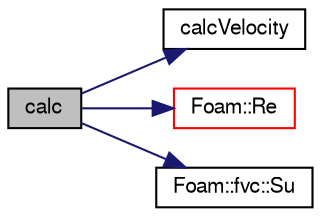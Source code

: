 digraph "calc"
{
  bgcolor="transparent";
  edge [fontname="FreeSans",fontsize="10",labelfontname="FreeSans",labelfontsize="10"];
  node [fontname="FreeSans",fontsize="10",shape=record];
  rankdir="LR";
  Node267 [label="calc",height=0.2,width=0.4,color="black", fillcolor="grey75", style="filled", fontcolor="black"];
  Node267 -> Node268 [color="midnightblue",fontsize="10",style="solid",fontname="FreeSans"];
  Node268 [label="calcVelocity",height=0.2,width=0.4,color="black",URL="$a23878.html#a03b13a8134a779f58139dbb19daa4125",tooltip="Calculate new particle velocity. "];
  Node267 -> Node269 [color="midnightblue",fontsize="10",style="solid",fontname="FreeSans"];
  Node269 [label="Foam::Re",height=0.2,width=0.4,color="red",URL="$a21124.html#affa366970bcbe0f7ccf7c85557a3e12b"];
  Node267 -> Node272 [color="midnightblue",fontsize="10",style="solid",fontname="FreeSans"];
  Node272 [label="Foam::fvc::Su",height=0.2,width=0.4,color="black",URL="$a21134.html#ac92e296062b7b025a96b82351c1d9b89"];
}
